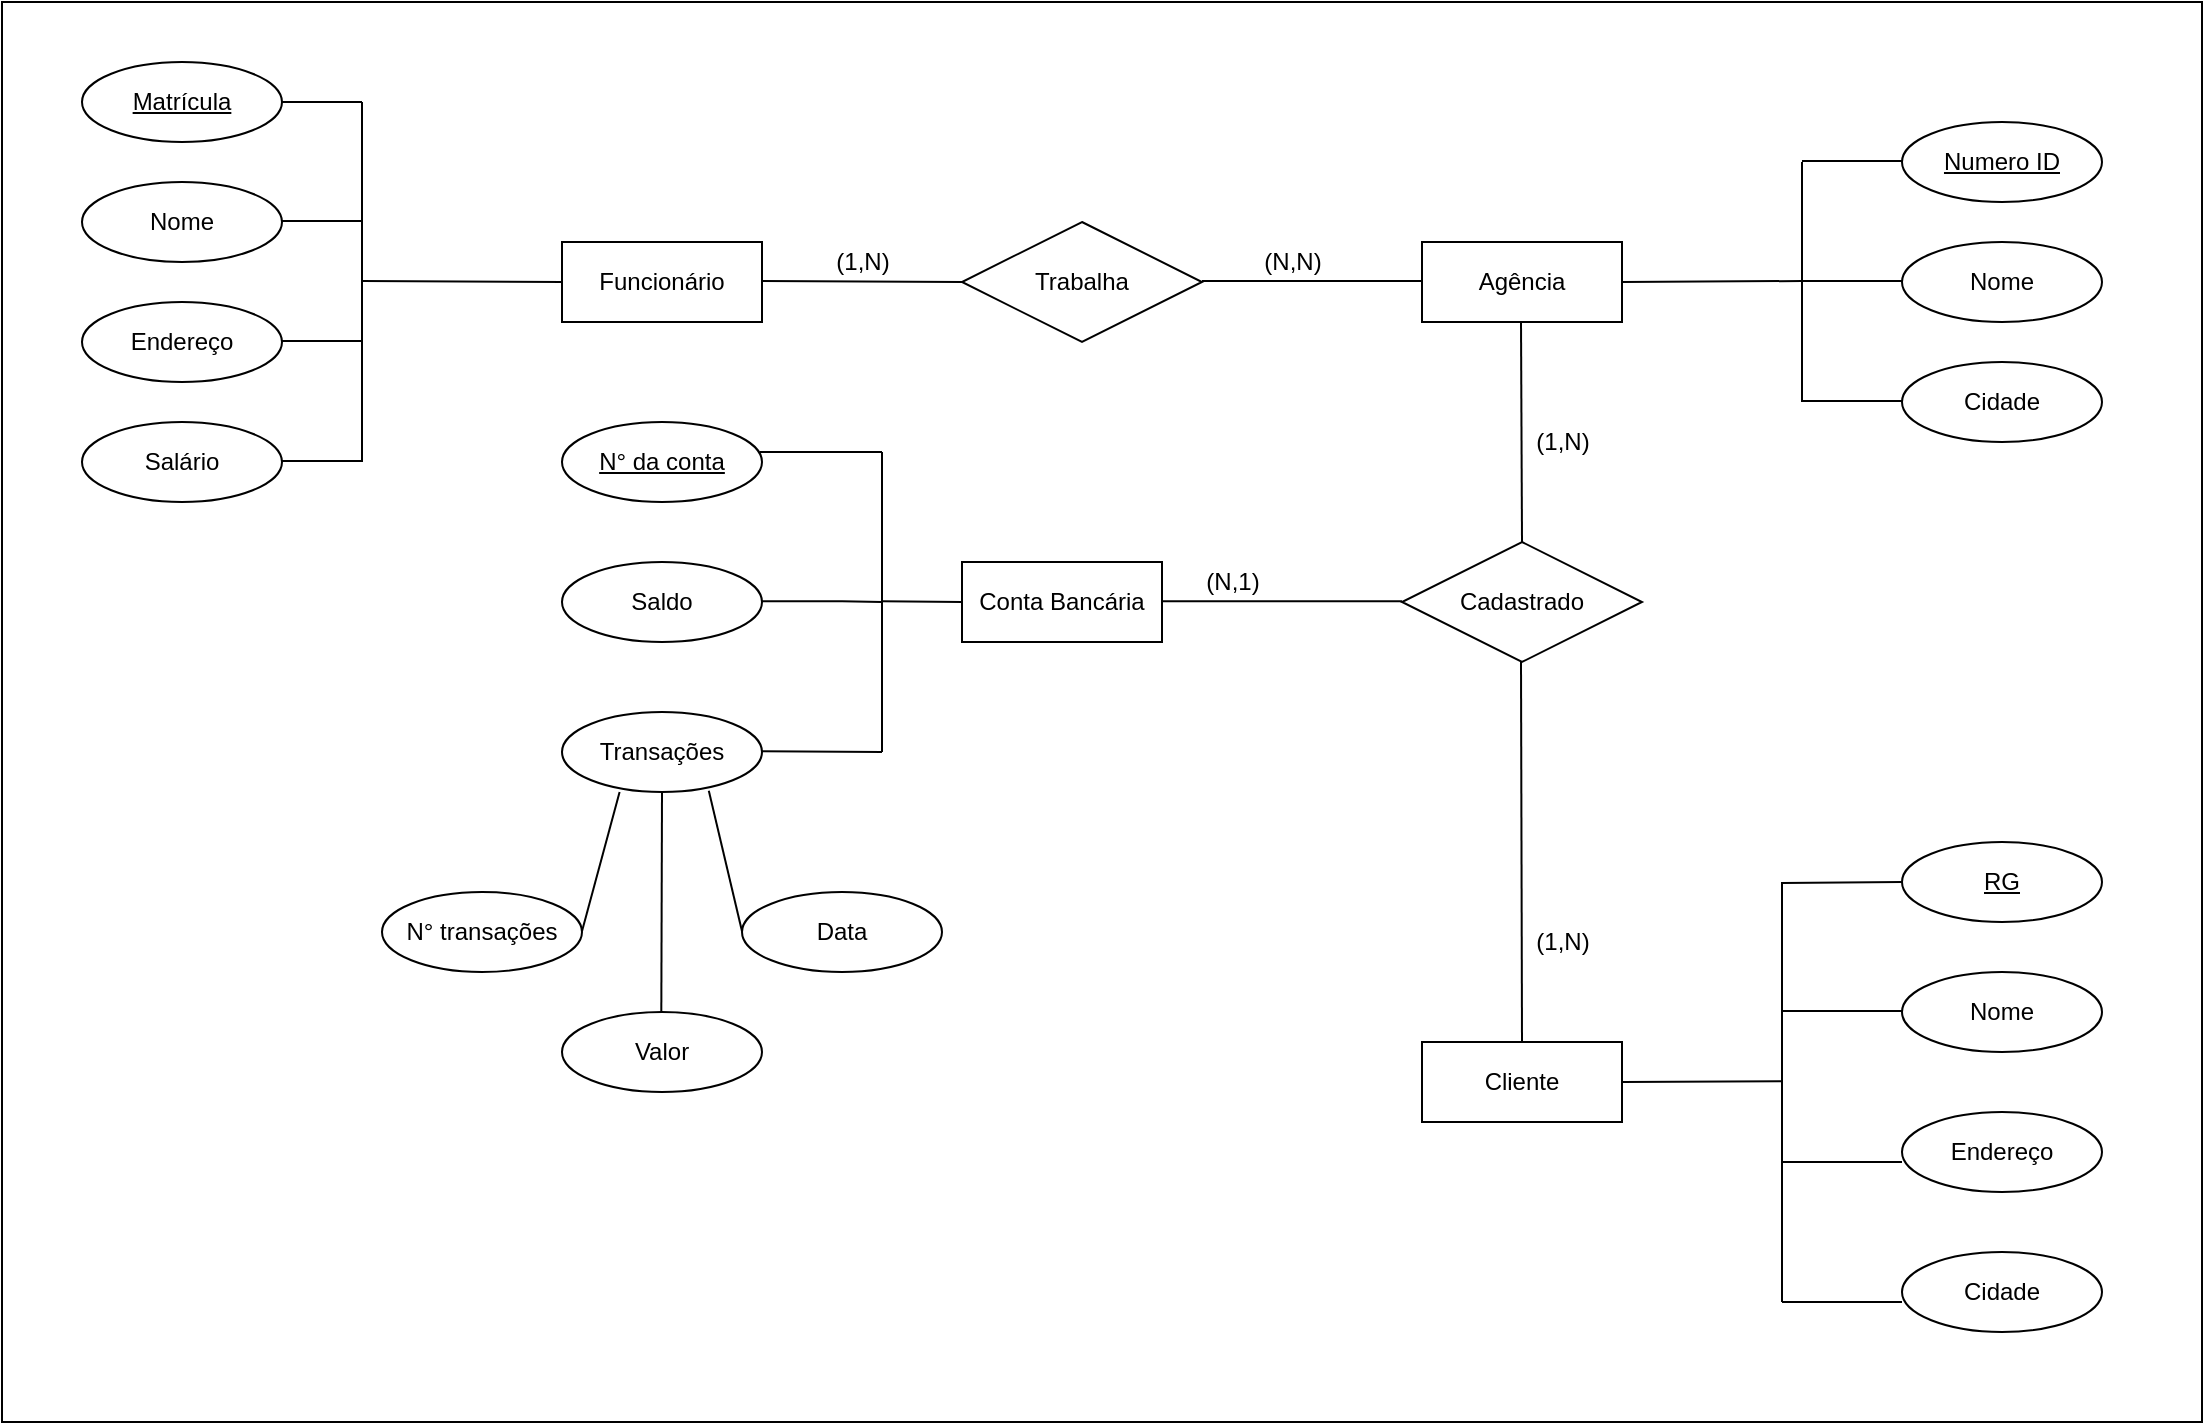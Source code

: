 <mxfile version="14.7.7" type="github">
  <diagram id="R2lEEEUBdFMjLlhIrx00" name="Page-1">
    <mxGraphModel dx="1468" dy="796" grid="1" gridSize="10" guides="1" tooltips="1" connect="1" arrows="1" fold="1" page="1" pageScale="1" pageWidth="1169" pageHeight="1654" math="0" shadow="0" extFonts="Permanent Marker^https://fonts.googleapis.com/css?family=Permanent+Marker">
      <root>
        <mxCell id="0" />
        <mxCell id="1" parent="0" />
        <mxCell id="-g3xx4oacssLbIQ0IJNj-2" value="" style="rounded=0;whiteSpace=wrap;html=1;" vertex="1" parent="1">
          <mxGeometry x="40" y="10" width="1100" height="710" as="geometry" />
        </mxCell>
        <mxCell id="jpdoez3AHedd-ekDQoxY-1" value="Agência" style="whiteSpace=wrap;html=1;align=center;" parent="1" vertex="1">
          <mxGeometry x="750" y="130" width="100" height="40" as="geometry" />
        </mxCell>
        <mxCell id="jpdoez3AHedd-ekDQoxY-5" value="Funcionário" style="whiteSpace=wrap;html=1;align=center;" parent="1" vertex="1">
          <mxGeometry x="320" y="130" width="100" height="40" as="geometry" />
        </mxCell>
        <mxCell id="jpdoez3AHedd-ekDQoxY-10" value="" style="endArrow=none;html=1;rounded=0;" parent="1" edge="1">
          <mxGeometry relative="1" as="geometry">
            <mxPoint x="220" y="60" as="sourcePoint" />
            <mxPoint x="220" y="240" as="targetPoint" />
          </mxGeometry>
        </mxCell>
        <mxCell id="jpdoez3AHedd-ekDQoxY-11" value="" style="endArrow=none;html=1;rounded=0;" parent="1" edge="1">
          <mxGeometry relative="1" as="geometry">
            <mxPoint x="170" y="119.5" as="sourcePoint" />
            <mxPoint x="220" y="119.5" as="targetPoint" />
          </mxGeometry>
        </mxCell>
        <mxCell id="jpdoez3AHedd-ekDQoxY-12" value="" style="endArrow=none;html=1;rounded=0;" parent="1" edge="1">
          <mxGeometry relative="1" as="geometry">
            <mxPoint x="170" y="239.5" as="sourcePoint" />
            <mxPoint x="220" y="239.5" as="targetPoint" />
          </mxGeometry>
        </mxCell>
        <mxCell id="jpdoez3AHedd-ekDQoxY-13" value="" style="endArrow=none;html=1;rounded=0;" parent="1" edge="1">
          <mxGeometry relative="1" as="geometry">
            <mxPoint x="170" y="179.5" as="sourcePoint" />
            <mxPoint x="220" y="179.5" as="targetPoint" />
          </mxGeometry>
        </mxCell>
        <mxCell id="jpdoez3AHedd-ekDQoxY-14" value="" style="endArrow=none;html=1;rounded=0;" parent="1" edge="1">
          <mxGeometry relative="1" as="geometry">
            <mxPoint x="170" y="60" as="sourcePoint" />
            <mxPoint x="220" y="60" as="targetPoint" />
          </mxGeometry>
        </mxCell>
        <mxCell id="jpdoez3AHedd-ekDQoxY-6" value="Nome" style="ellipse;whiteSpace=wrap;html=1;align=center;" parent="1" vertex="1">
          <mxGeometry x="80" y="100" width="100" height="40" as="geometry" />
        </mxCell>
        <mxCell id="jpdoez3AHedd-ekDQoxY-7" value="Matrícula" style="ellipse;whiteSpace=wrap;html=1;align=center;fontStyle=4;" parent="1" vertex="1">
          <mxGeometry x="80" y="40" width="100" height="40" as="geometry" />
        </mxCell>
        <mxCell id="jpdoez3AHedd-ekDQoxY-8" value="Endereço" style="ellipse;whiteSpace=wrap;html=1;align=center;" parent="1" vertex="1">
          <mxGeometry x="80" y="160" width="100" height="40" as="geometry" />
        </mxCell>
        <mxCell id="jpdoez3AHedd-ekDQoxY-9" value="Salário" style="ellipse;whiteSpace=wrap;html=1;align=center;" parent="1" vertex="1">
          <mxGeometry x="80" y="220" width="100" height="40" as="geometry" />
        </mxCell>
        <mxCell id="jpdoez3AHedd-ekDQoxY-15" value="" style="endArrow=none;html=1;rounded=0;" parent="1" edge="1">
          <mxGeometry relative="1" as="geometry">
            <mxPoint x="220" y="149.5" as="sourcePoint" />
            <mxPoint x="320" y="150" as="targetPoint" />
          </mxGeometry>
        </mxCell>
        <mxCell id="jpdoez3AHedd-ekDQoxY-16" value="" style="endArrow=none;html=1;rounded=0;" parent="1" edge="1">
          <mxGeometry relative="1" as="geometry">
            <mxPoint x="940" y="90" as="sourcePoint" />
            <mxPoint x="940" y="210" as="targetPoint" />
          </mxGeometry>
        </mxCell>
        <mxCell id="jpdoez3AHedd-ekDQoxY-18" value="" style="endArrow=none;html=1;rounded=0;" parent="1" edge="1">
          <mxGeometry relative="1" as="geometry">
            <mxPoint x="990" y="89.5" as="sourcePoint" />
            <mxPoint x="940" y="89.5" as="targetPoint" />
          </mxGeometry>
        </mxCell>
        <mxCell id="jpdoez3AHedd-ekDQoxY-19" value="" style="endArrow=none;html=1;rounded=0;" parent="1" edge="1">
          <mxGeometry relative="1" as="geometry">
            <mxPoint x="990" y="149.5" as="sourcePoint" />
            <mxPoint x="940" y="149.5" as="targetPoint" />
          </mxGeometry>
        </mxCell>
        <mxCell id="jpdoez3AHedd-ekDQoxY-20" value="" style="endArrow=none;html=1;rounded=0;" parent="1" edge="1">
          <mxGeometry relative="1" as="geometry">
            <mxPoint x="990" y="209.5" as="sourcePoint" />
            <mxPoint x="940" y="209.5" as="targetPoint" />
          </mxGeometry>
        </mxCell>
        <mxCell id="jpdoez3AHedd-ekDQoxY-2" value="Numero ID" style="ellipse;whiteSpace=wrap;html=1;align=center;fontStyle=4;direction=west;" parent="1" vertex="1">
          <mxGeometry x="990" y="70" width="100" height="40" as="geometry" />
        </mxCell>
        <mxCell id="jpdoez3AHedd-ekDQoxY-3" value="Nome" style="ellipse;whiteSpace=wrap;html=1;align=center;direction=west;" parent="1" vertex="1">
          <mxGeometry x="990" y="130" width="100" height="40" as="geometry" />
        </mxCell>
        <mxCell id="jpdoez3AHedd-ekDQoxY-4" value="Cidade" style="ellipse;whiteSpace=wrap;html=1;align=center;direction=west;" parent="1" vertex="1">
          <mxGeometry x="990" y="190" width="100" height="40" as="geometry" />
        </mxCell>
        <mxCell id="jpdoez3AHedd-ekDQoxY-22" value="Cliente" style="whiteSpace=wrap;html=1;align=center;" parent="1" vertex="1">
          <mxGeometry x="750" y="530" width="100" height="40" as="geometry" />
        </mxCell>
        <mxCell id="jpdoez3AHedd-ekDQoxY-23" value="RG" style="ellipse;whiteSpace=wrap;html=1;align=center;fontStyle=4;" parent="1" vertex="1">
          <mxGeometry x="990" y="430" width="100" height="40" as="geometry" />
        </mxCell>
        <mxCell id="jpdoez3AHedd-ekDQoxY-25" value="Nome" style="ellipse;whiteSpace=wrap;html=1;align=center;" parent="1" vertex="1">
          <mxGeometry x="990" y="495" width="100" height="40" as="geometry" />
        </mxCell>
        <mxCell id="jpdoez3AHedd-ekDQoxY-26" value="Endereço" style="ellipse;whiteSpace=wrap;html=1;align=center;" parent="1" vertex="1">
          <mxGeometry x="990" y="565" width="100" height="40" as="geometry" />
        </mxCell>
        <mxCell id="jpdoez3AHedd-ekDQoxY-27" value="Cidade" style="ellipse;whiteSpace=wrap;html=1;align=center;" parent="1" vertex="1">
          <mxGeometry x="990" y="635" width="100" height="40" as="geometry" />
        </mxCell>
        <mxCell id="jpdoez3AHedd-ekDQoxY-29" value="" style="endArrow=none;html=1;rounded=0;entryX=1;entryY=0.5;entryDx=0;entryDy=0;" parent="1" target="jpdoez3AHedd-ekDQoxY-1" edge="1">
          <mxGeometry relative="1" as="geometry">
            <mxPoint x="940" y="149.5" as="sourcePoint" />
            <mxPoint x="890" y="149.5" as="targetPoint" />
          </mxGeometry>
        </mxCell>
        <mxCell id="jpdoez3AHedd-ekDQoxY-30" value="Trabalha" style="shape=rhombus;perimeter=rhombusPerimeter;whiteSpace=wrap;html=1;align=center;" parent="1" vertex="1">
          <mxGeometry x="520" y="120" width="120" height="60" as="geometry" />
        </mxCell>
        <mxCell id="jpdoez3AHedd-ekDQoxY-32" value="" style="endArrow=none;html=1;rounded=0;" parent="1" edge="1">
          <mxGeometry relative="1" as="geometry">
            <mxPoint x="420" y="149.5" as="sourcePoint" />
            <mxPoint x="520" y="150" as="targetPoint" />
          </mxGeometry>
        </mxCell>
        <mxCell id="jpdoez3AHedd-ekDQoxY-33" value="" style="endArrow=none;html=1;rounded=0;" parent="1" edge="1">
          <mxGeometry relative="1" as="geometry">
            <mxPoint x="640" y="149.5" as="sourcePoint" />
            <mxPoint x="750" y="149.5" as="targetPoint" />
          </mxGeometry>
        </mxCell>
        <mxCell id="jpdoez3AHedd-ekDQoxY-35" value="(1,N)" style="text;html=1;align=center;verticalAlign=middle;resizable=0;points=[];autosize=1;strokeColor=none;" parent="1" vertex="1">
          <mxGeometry x="450" y="130" width="40" height="20" as="geometry" />
        </mxCell>
        <mxCell id="jpdoez3AHedd-ekDQoxY-36" value="(N,N)" style="text;html=1;align=center;verticalAlign=middle;resizable=0;points=[];autosize=1;strokeColor=none;" parent="1" vertex="1">
          <mxGeometry x="665" y="130" width="40" height="20" as="geometry" />
        </mxCell>
        <mxCell id="jpdoez3AHedd-ekDQoxY-38" value="Cadastrado" style="shape=rhombus;perimeter=rhombusPerimeter;whiteSpace=wrap;html=1;align=center;" parent="1" vertex="1">
          <mxGeometry x="740" y="280" width="120" height="60" as="geometry" />
        </mxCell>
        <mxCell id="jpdoez3AHedd-ekDQoxY-39" value="" style="endArrow=none;html=1;rounded=0;entryX=0.5;entryY=0;entryDx=0;entryDy=0;" parent="1" target="jpdoez3AHedd-ekDQoxY-38" edge="1">
          <mxGeometry relative="1" as="geometry">
            <mxPoint x="799.5" y="170" as="sourcePoint" />
            <mxPoint x="799.5" y="310" as="targetPoint" />
          </mxGeometry>
        </mxCell>
        <mxCell id="jpdoez3AHedd-ekDQoxY-40" value="" style="endArrow=none;html=1;rounded=0;entryX=0.5;entryY=0;entryDx=0;entryDy=0;" parent="1" target="jpdoez3AHedd-ekDQoxY-22" edge="1">
          <mxGeometry relative="1" as="geometry">
            <mxPoint x="799.5" y="340" as="sourcePoint" />
            <mxPoint x="799.5" y="480" as="targetPoint" />
          </mxGeometry>
        </mxCell>
        <mxCell id="jpdoez3AHedd-ekDQoxY-41" value="(1,N)" style="text;html=1;align=center;verticalAlign=middle;resizable=0;points=[];autosize=1;strokeColor=none;" parent="1" vertex="1">
          <mxGeometry x="800" y="220" width="40" height="20" as="geometry" />
        </mxCell>
        <mxCell id="jpdoez3AHedd-ekDQoxY-42" value="(1,N)" style="text;html=1;align=center;verticalAlign=middle;resizable=0;points=[];autosize=1;strokeColor=none;" parent="1" vertex="1">
          <mxGeometry x="800" y="470" width="40" height="20" as="geometry" />
        </mxCell>
        <mxCell id="jpdoez3AHedd-ekDQoxY-43" value="" style="endArrow=none;html=1;rounded=0;" parent="1" edge="1">
          <mxGeometry relative="1" as="geometry">
            <mxPoint x="930" y="660" as="sourcePoint" />
            <mxPoint x="990" y="660" as="targetPoint" />
          </mxGeometry>
        </mxCell>
        <mxCell id="jpdoez3AHedd-ekDQoxY-44" value="" style="endArrow=none;html=1;rounded=0;" parent="1" edge="1">
          <mxGeometry relative="1" as="geometry">
            <mxPoint x="930" y="590" as="sourcePoint" />
            <mxPoint x="990" y="590" as="targetPoint" />
          </mxGeometry>
        </mxCell>
        <mxCell id="jpdoez3AHedd-ekDQoxY-45" value="" style="endArrow=none;html=1;rounded=0;" parent="1" edge="1">
          <mxGeometry relative="1" as="geometry">
            <mxPoint x="930" y="514.5" as="sourcePoint" />
            <mxPoint x="990" y="514.5" as="targetPoint" />
          </mxGeometry>
        </mxCell>
        <mxCell id="jpdoez3AHedd-ekDQoxY-46" value="" style="endArrow=none;html=1;rounded=0;" parent="1" edge="1">
          <mxGeometry relative="1" as="geometry">
            <mxPoint x="930" y="450.5" as="sourcePoint" />
            <mxPoint x="990" y="450" as="targetPoint" />
          </mxGeometry>
        </mxCell>
        <mxCell id="jpdoez3AHedd-ekDQoxY-48" value="" style="endArrow=none;html=1;rounded=0;" parent="1" edge="1">
          <mxGeometry relative="1" as="geometry">
            <mxPoint x="930" y="450" as="sourcePoint" />
            <mxPoint x="930" y="660" as="targetPoint" />
          </mxGeometry>
        </mxCell>
        <mxCell id="jpdoez3AHedd-ekDQoxY-49" value="" style="endArrow=none;html=1;rounded=0;exitX=1;exitY=0.5;exitDx=0;exitDy=0;" parent="1" source="jpdoez3AHedd-ekDQoxY-22" edge="1">
          <mxGeometry relative="1" as="geometry">
            <mxPoint x="870" y="549.66" as="sourcePoint" />
            <mxPoint x="930" y="549.66" as="targetPoint" />
          </mxGeometry>
        </mxCell>
        <mxCell id="jpdoez3AHedd-ekDQoxY-50" value="Conta Bancária" style="whiteSpace=wrap;html=1;align=center;" parent="1" vertex="1">
          <mxGeometry x="520" y="290" width="100" height="40" as="geometry" />
        </mxCell>
        <mxCell id="jpdoez3AHedd-ekDQoxY-51" value="N° da conta" style="ellipse;whiteSpace=wrap;html=1;align=center;fontStyle=4;" parent="1" vertex="1">
          <mxGeometry x="320" y="220" width="100" height="40" as="geometry" />
        </mxCell>
        <mxCell id="jpdoez3AHedd-ekDQoxY-52" value="Saldo" style="ellipse;whiteSpace=wrap;html=1;align=center;" parent="1" vertex="1">
          <mxGeometry x="320" y="290" width="100" height="40" as="geometry" />
        </mxCell>
        <mxCell id="jpdoez3AHedd-ekDQoxY-56" value="Transações" style="ellipse;whiteSpace=wrap;html=1;align=center;" parent="1" vertex="1">
          <mxGeometry x="320" y="365" width="100" height="40" as="geometry" />
        </mxCell>
        <mxCell id="jpdoez3AHedd-ekDQoxY-57" value="N° transações" style="ellipse;whiteSpace=wrap;html=1;align=center;" parent="1" vertex="1">
          <mxGeometry x="230" y="455" width="100" height="40" as="geometry" />
        </mxCell>
        <mxCell id="jpdoez3AHedd-ekDQoxY-58" value="Data" style="ellipse;whiteSpace=wrap;html=1;align=center;" parent="1" vertex="1">
          <mxGeometry x="410" y="455" width="100" height="40" as="geometry" />
        </mxCell>
        <mxCell id="jpdoez3AHedd-ekDQoxY-59" value="Valor" style="ellipse;whiteSpace=wrap;html=1;align=center;" parent="1" vertex="1">
          <mxGeometry x="320" y="515" width="100" height="40" as="geometry" />
        </mxCell>
        <mxCell id="jpdoez3AHedd-ekDQoxY-62" value="" style="endArrow=none;html=1;rounded=0;entryX=0.288;entryY=1.001;entryDx=0;entryDy=0;entryPerimeter=0;" parent="1" target="jpdoez3AHedd-ekDQoxY-56" edge="1">
          <mxGeometry relative="1" as="geometry">
            <mxPoint x="330" y="474.66" as="sourcePoint" />
            <mxPoint x="400" y="474.66" as="targetPoint" />
          </mxGeometry>
        </mxCell>
        <mxCell id="jpdoez3AHedd-ekDQoxY-63" value="" style="endArrow=none;html=1;rounded=0;exitX=0.734;exitY=0.985;exitDx=0;exitDy=0;exitPerimeter=0;" parent="1" source="jpdoez3AHedd-ekDQoxY-56" edge="1">
          <mxGeometry relative="1" as="geometry">
            <mxPoint x="350" y="474.66" as="sourcePoint" />
            <mxPoint x="410" y="474.66" as="targetPoint" />
          </mxGeometry>
        </mxCell>
        <mxCell id="jpdoez3AHedd-ekDQoxY-64" value="" style="endArrow=none;html=1;rounded=0;entryX=0.5;entryY=1;entryDx=0;entryDy=0;" parent="1" target="jpdoez3AHedd-ekDQoxY-56" edge="1">
          <mxGeometry relative="1" as="geometry">
            <mxPoint x="369.66" y="515" as="sourcePoint" />
            <mxPoint x="369.66" y="445" as="targetPoint" />
          </mxGeometry>
        </mxCell>
        <mxCell id="jpdoez3AHedd-ekDQoxY-65" value="" style="endArrow=none;html=1;rounded=0;" parent="1" edge="1">
          <mxGeometry relative="1" as="geometry">
            <mxPoint x="420" y="384.66" as="sourcePoint" />
            <mxPoint x="480" y="385" as="targetPoint" />
          </mxGeometry>
        </mxCell>
        <mxCell id="jpdoez3AHedd-ekDQoxY-66" value="" style="endArrow=none;html=1;rounded=0;" parent="1" edge="1">
          <mxGeometry relative="1" as="geometry">
            <mxPoint x="480" y="235" as="sourcePoint" />
            <mxPoint x="480" y="385" as="targetPoint" />
          </mxGeometry>
        </mxCell>
        <mxCell id="jpdoez3AHedd-ekDQoxY-67" value="" style="endArrow=none;html=1;rounded=0;" parent="1" edge="1">
          <mxGeometry relative="1" as="geometry">
            <mxPoint x="420" y="309.66" as="sourcePoint" />
            <mxPoint x="480" y="310" as="targetPoint" />
            <Array as="points">
              <mxPoint x="460" y="309.66" />
            </Array>
          </mxGeometry>
        </mxCell>
        <mxCell id="jpdoez3AHedd-ekDQoxY-68" value="" style="endArrow=none;html=1;rounded=0;exitX=0.988;exitY=0.375;exitDx=0;exitDy=0;exitPerimeter=0;" parent="1" source="jpdoez3AHedd-ekDQoxY-51" edge="1">
          <mxGeometry relative="1" as="geometry">
            <mxPoint x="420" y="235" as="sourcePoint" />
            <mxPoint x="480" y="235" as="targetPoint" />
          </mxGeometry>
        </mxCell>
        <mxCell id="jpdoez3AHedd-ekDQoxY-69" value="" style="endArrow=none;html=1;rounded=0;" parent="1" edge="1">
          <mxGeometry relative="1" as="geometry">
            <mxPoint x="480" y="309.66" as="sourcePoint" />
            <mxPoint x="520" y="310" as="targetPoint" />
          </mxGeometry>
        </mxCell>
        <mxCell id="jpdoez3AHedd-ekDQoxY-70" value="" style="endArrow=none;html=1;rounded=0;" parent="1" edge="1">
          <mxGeometry relative="1" as="geometry">
            <mxPoint x="620" y="309.66" as="sourcePoint" />
            <mxPoint x="740" y="309.66" as="targetPoint" />
          </mxGeometry>
        </mxCell>
        <mxCell id="jpdoez3AHedd-ekDQoxY-71" value="(N,1)" style="text;html=1;align=center;verticalAlign=middle;resizable=0;points=[];autosize=1;strokeColor=none;" parent="1" vertex="1">
          <mxGeometry x="635" y="290" width="40" height="20" as="geometry" />
        </mxCell>
      </root>
    </mxGraphModel>
  </diagram>
</mxfile>
